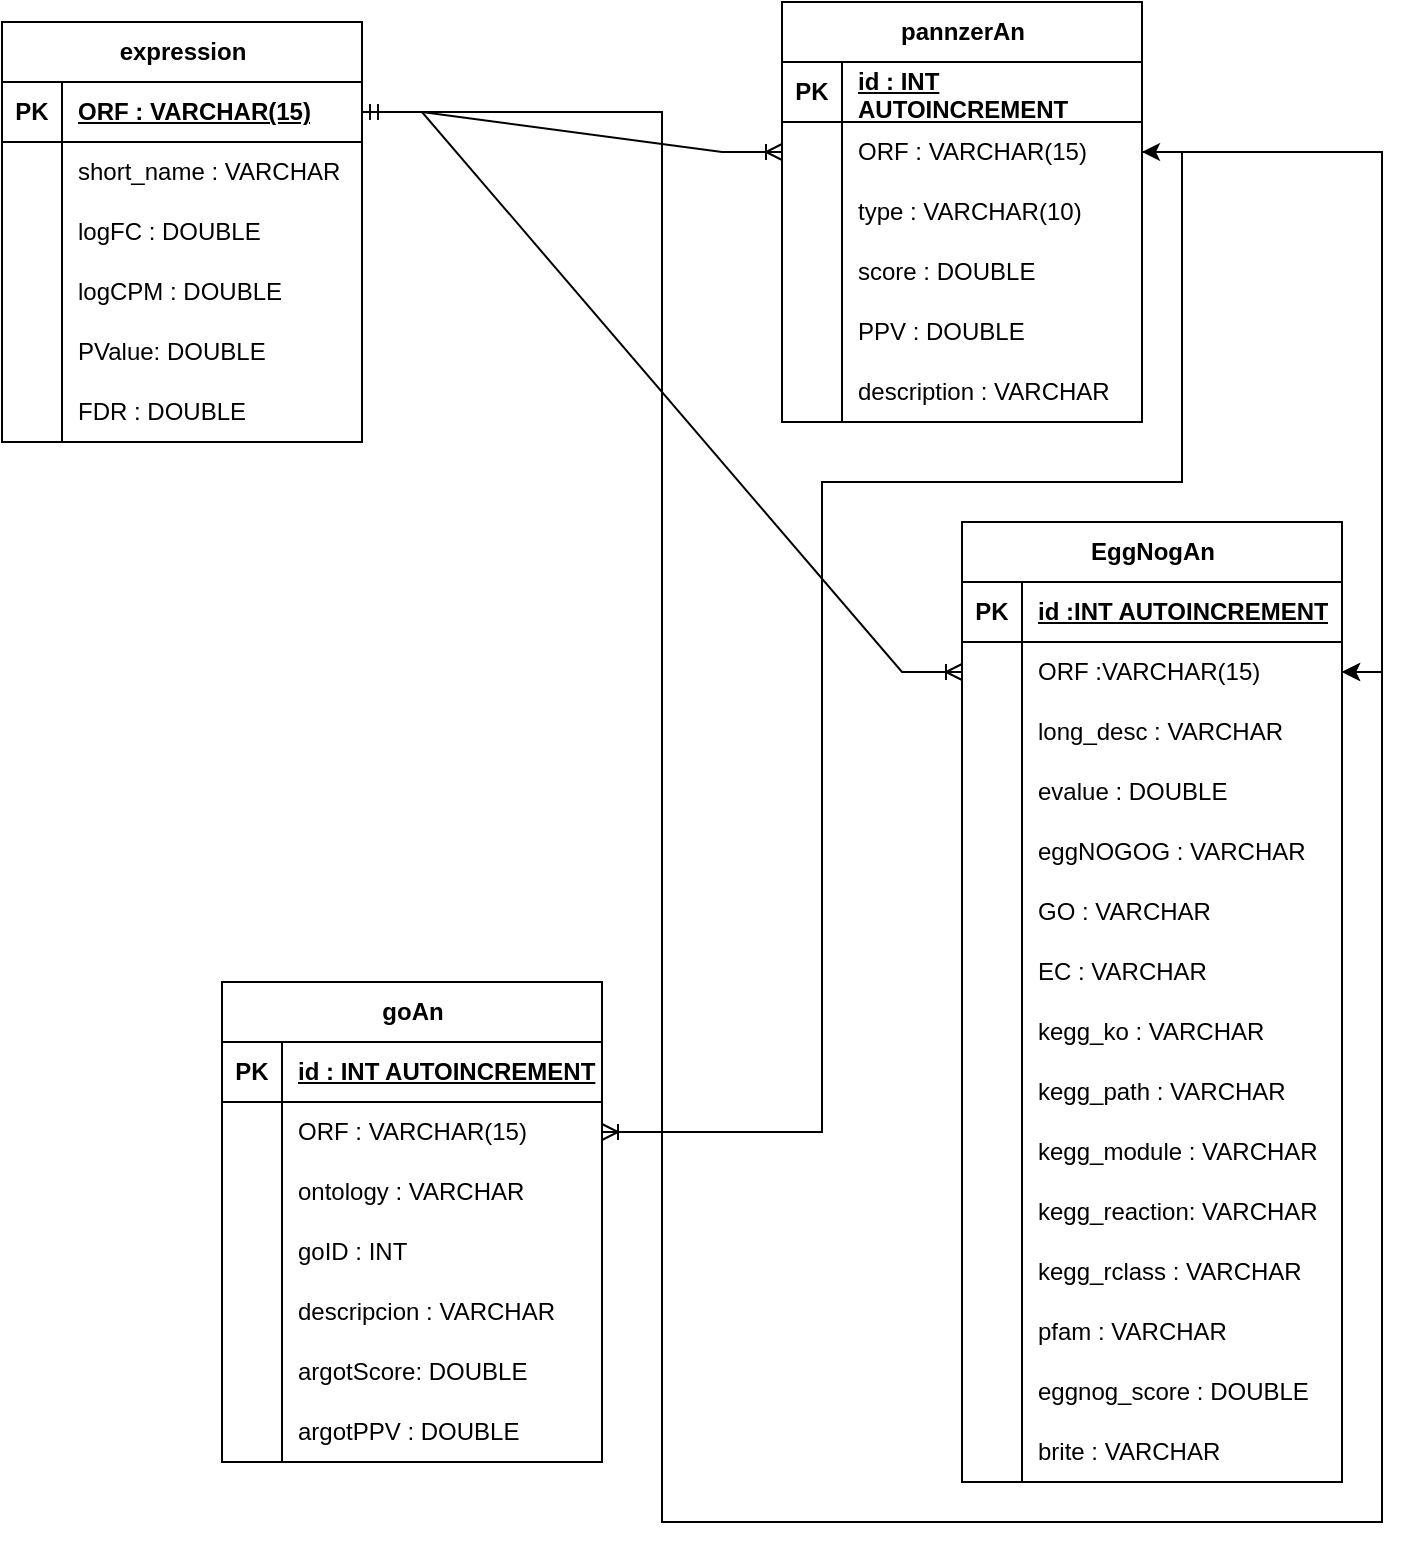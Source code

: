 <mxfile version="26.0.7">
  <diagram name="Page-1" id="a7904f86-f2b4-8e86-fa97-74104820619b">
    <mxGraphModel dx="714" dy="487" grid="1" gridSize="10" guides="1" tooltips="1" connect="1" arrows="1" fold="1" page="1" pageScale="1" pageWidth="1100" pageHeight="850" background="none" math="0" shadow="0">
      <root>
        <mxCell id="0" />
        <mxCell id="1" parent="0" />
        <mxCell id="qiMw4ELVFCBerUR_13kj-2" value="" style="edgeStyle=entityRelationEdgeStyle;fontSize=12;html=1;endArrow=ERoneToMany;startArrow=ERmandOne;rounded=0;exitX=1;exitY=0.5;exitDx=0;exitDy=0;" parent="1" source="WWZLM3j4kmJBD7j9-mv8-15" target="WWZLM3j4kmJBD7j9-mv8-109" edge="1">
          <mxGeometry width="100" height="100" relative="1" as="geometry">
            <mxPoint x="80" y="400" as="sourcePoint" />
            <mxPoint x="370" y="640" as="targetPoint" />
          </mxGeometry>
        </mxCell>
        <mxCell id="qiMw4ELVFCBerUR_13kj-40" value="EggNogAn" style="shape=table;startSize=30;container=1;collapsible=1;childLayout=tableLayout;fixedRows=1;rowLines=0;fontStyle=1;align=center;resizeLast=1;html=1;" parent="1" vertex="1">
          <mxGeometry x="530" y="340" width="190" height="480" as="geometry">
            <mxRectangle x="150" y="290" width="100" height="30" as="alternateBounds" />
          </mxGeometry>
        </mxCell>
        <mxCell id="qiMw4ELVFCBerUR_13kj-41" value="" style="shape=tableRow;horizontal=0;startSize=0;swimlaneHead=0;swimlaneBody=0;fillColor=none;collapsible=0;dropTarget=0;points=[[0,0.5],[1,0.5]];portConstraint=eastwest;top=0;left=0;right=0;bottom=1;" parent="qiMw4ELVFCBerUR_13kj-40" vertex="1">
          <mxGeometry y="30" width="190" height="30" as="geometry" />
        </mxCell>
        <mxCell id="qiMw4ELVFCBerUR_13kj-42" value="PK" style="shape=partialRectangle;connectable=0;fillColor=none;top=0;left=0;bottom=0;right=0;fontStyle=1;overflow=hidden;whiteSpace=wrap;html=1;" parent="qiMw4ELVFCBerUR_13kj-41" vertex="1">
          <mxGeometry width="30" height="30" as="geometry">
            <mxRectangle width="30" height="30" as="alternateBounds" />
          </mxGeometry>
        </mxCell>
        <mxCell id="qiMw4ELVFCBerUR_13kj-43" value="id :INT AUTOINCREMENT" style="shape=partialRectangle;connectable=0;fillColor=none;top=0;left=0;bottom=0;right=0;align=left;spacingLeft=6;fontStyle=5;overflow=hidden;whiteSpace=wrap;html=1;" parent="qiMw4ELVFCBerUR_13kj-41" vertex="1">
          <mxGeometry x="30" width="160" height="30" as="geometry">
            <mxRectangle width="160" height="30" as="alternateBounds" />
          </mxGeometry>
        </mxCell>
        <mxCell id="WWZLM3j4kmJBD7j9-mv8-112" value="" style="shape=tableRow;horizontal=0;startSize=0;swimlaneHead=0;swimlaneBody=0;fillColor=none;collapsible=0;dropTarget=0;points=[[0,0.5],[1,0.5]];portConstraint=eastwest;top=0;left=0;right=0;bottom=0;" vertex="1" parent="qiMw4ELVFCBerUR_13kj-40">
          <mxGeometry y="60" width="190" height="30" as="geometry" />
        </mxCell>
        <mxCell id="WWZLM3j4kmJBD7j9-mv8-113" value="" style="shape=partialRectangle;connectable=0;fillColor=none;top=0;left=0;bottom=0;right=0;editable=1;overflow=hidden;whiteSpace=wrap;html=1;" vertex="1" parent="WWZLM3j4kmJBD7j9-mv8-112">
          <mxGeometry width="30" height="30" as="geometry">
            <mxRectangle width="30" height="30" as="alternateBounds" />
          </mxGeometry>
        </mxCell>
        <mxCell id="WWZLM3j4kmJBD7j9-mv8-114" value="ORF :VARCHAR(15)" style="shape=partialRectangle;connectable=0;fillColor=none;top=0;left=0;bottom=0;right=0;align=left;spacingLeft=6;overflow=hidden;whiteSpace=wrap;html=1;" vertex="1" parent="WWZLM3j4kmJBD7j9-mv8-112">
          <mxGeometry x="30" width="160" height="30" as="geometry">
            <mxRectangle width="160" height="30" as="alternateBounds" />
          </mxGeometry>
        </mxCell>
        <mxCell id="qiMw4ELVFCBerUR_13kj-47" value="" style="shape=tableRow;horizontal=0;startSize=0;swimlaneHead=0;swimlaneBody=0;fillColor=none;collapsible=0;dropTarget=0;points=[[0,0.5],[1,0.5]];portConstraint=eastwest;top=0;left=0;right=0;bottom=0;" parent="qiMw4ELVFCBerUR_13kj-40" vertex="1">
          <mxGeometry y="90" width="190" height="30" as="geometry" />
        </mxCell>
        <mxCell id="qiMw4ELVFCBerUR_13kj-48" value="" style="shape=partialRectangle;connectable=0;fillColor=none;top=0;left=0;bottom=0;right=0;editable=1;overflow=hidden;whiteSpace=wrap;html=1;" parent="qiMw4ELVFCBerUR_13kj-47" vertex="1">
          <mxGeometry width="30" height="30" as="geometry">
            <mxRectangle width="30" height="30" as="alternateBounds" />
          </mxGeometry>
        </mxCell>
        <mxCell id="qiMw4ELVFCBerUR_13kj-49" value="long_desc : VARCHAR" style="shape=partialRectangle;connectable=0;fillColor=none;top=0;left=0;bottom=0;right=0;align=left;spacingLeft=6;overflow=hidden;whiteSpace=wrap;html=1;" parent="qiMw4ELVFCBerUR_13kj-47" vertex="1">
          <mxGeometry x="30" width="160" height="30" as="geometry">
            <mxRectangle width="160" height="30" as="alternateBounds" />
          </mxGeometry>
        </mxCell>
        <mxCell id="qiMw4ELVFCBerUR_13kj-50" value="" style="shape=tableRow;horizontal=0;startSize=0;swimlaneHead=0;swimlaneBody=0;fillColor=none;collapsible=0;dropTarget=0;points=[[0,0.5],[1,0.5]];portConstraint=eastwest;top=0;left=0;right=0;bottom=0;" parent="qiMw4ELVFCBerUR_13kj-40" vertex="1">
          <mxGeometry y="120" width="190" height="30" as="geometry" />
        </mxCell>
        <mxCell id="qiMw4ELVFCBerUR_13kj-51" value="" style="shape=partialRectangle;connectable=0;fillColor=none;top=0;left=0;bottom=0;right=0;editable=1;overflow=hidden;whiteSpace=wrap;html=1;" parent="qiMw4ELVFCBerUR_13kj-50" vertex="1">
          <mxGeometry width="30" height="30" as="geometry">
            <mxRectangle width="30" height="30" as="alternateBounds" />
          </mxGeometry>
        </mxCell>
        <mxCell id="qiMw4ELVFCBerUR_13kj-52" value="evalue : DOUBLE" style="shape=partialRectangle;connectable=0;fillColor=none;top=0;left=0;bottom=0;right=0;align=left;spacingLeft=6;overflow=hidden;whiteSpace=wrap;html=1;" parent="qiMw4ELVFCBerUR_13kj-50" vertex="1">
          <mxGeometry x="30" width="160" height="30" as="geometry">
            <mxRectangle width="160" height="30" as="alternateBounds" />
          </mxGeometry>
        </mxCell>
        <mxCell id="WWZLM3j4kmJBD7j9-mv8-53" value="" style="shape=tableRow;horizontal=0;startSize=0;swimlaneHead=0;swimlaneBody=0;fillColor=none;collapsible=0;dropTarget=0;points=[[0,0.5],[1,0.5]];portConstraint=eastwest;top=0;left=0;right=0;bottom=0;" vertex="1" parent="qiMw4ELVFCBerUR_13kj-40">
          <mxGeometry y="150" width="190" height="30" as="geometry" />
        </mxCell>
        <mxCell id="WWZLM3j4kmJBD7j9-mv8-54" value="" style="shape=partialRectangle;connectable=0;fillColor=none;top=0;left=0;bottom=0;right=0;editable=1;overflow=hidden;whiteSpace=wrap;html=1;" vertex="1" parent="WWZLM3j4kmJBD7j9-mv8-53">
          <mxGeometry width="30" height="30" as="geometry">
            <mxRectangle width="30" height="30" as="alternateBounds" />
          </mxGeometry>
        </mxCell>
        <mxCell id="WWZLM3j4kmJBD7j9-mv8-55" value="eggNOGOG : VARCHAR" style="shape=partialRectangle;connectable=0;fillColor=none;top=0;left=0;bottom=0;right=0;align=left;spacingLeft=6;overflow=hidden;whiteSpace=wrap;html=1;" vertex="1" parent="WWZLM3j4kmJBD7j9-mv8-53">
          <mxGeometry x="30" width="160" height="30" as="geometry">
            <mxRectangle width="160" height="30" as="alternateBounds" />
          </mxGeometry>
        </mxCell>
        <mxCell id="WWZLM3j4kmJBD7j9-mv8-56" value="" style="shape=tableRow;horizontal=0;startSize=0;swimlaneHead=0;swimlaneBody=0;fillColor=none;collapsible=0;dropTarget=0;points=[[0,0.5],[1,0.5]];portConstraint=eastwest;top=0;left=0;right=0;bottom=0;" vertex="1" parent="qiMw4ELVFCBerUR_13kj-40">
          <mxGeometry y="180" width="190" height="30" as="geometry" />
        </mxCell>
        <mxCell id="WWZLM3j4kmJBD7j9-mv8-57" value="" style="shape=partialRectangle;connectable=0;fillColor=none;top=0;left=0;bottom=0;right=0;editable=1;overflow=hidden;whiteSpace=wrap;html=1;" vertex="1" parent="WWZLM3j4kmJBD7j9-mv8-56">
          <mxGeometry width="30" height="30" as="geometry">
            <mxRectangle width="30" height="30" as="alternateBounds" />
          </mxGeometry>
        </mxCell>
        <mxCell id="WWZLM3j4kmJBD7j9-mv8-58" value="GO : VARCHAR" style="shape=partialRectangle;connectable=0;fillColor=none;top=0;left=0;bottom=0;right=0;align=left;spacingLeft=6;overflow=hidden;whiteSpace=wrap;html=1;" vertex="1" parent="WWZLM3j4kmJBD7j9-mv8-56">
          <mxGeometry x="30" width="160" height="30" as="geometry">
            <mxRectangle width="160" height="30" as="alternateBounds" />
          </mxGeometry>
        </mxCell>
        <mxCell id="WWZLM3j4kmJBD7j9-mv8-59" value="" style="shape=tableRow;horizontal=0;startSize=0;swimlaneHead=0;swimlaneBody=0;fillColor=none;collapsible=0;dropTarget=0;points=[[0,0.5],[1,0.5]];portConstraint=eastwest;top=0;left=0;right=0;bottom=0;" vertex="1" parent="qiMw4ELVFCBerUR_13kj-40">
          <mxGeometry y="210" width="190" height="30" as="geometry" />
        </mxCell>
        <mxCell id="WWZLM3j4kmJBD7j9-mv8-60" value="" style="shape=partialRectangle;connectable=0;fillColor=none;top=0;left=0;bottom=0;right=0;editable=1;overflow=hidden;whiteSpace=wrap;html=1;" vertex="1" parent="WWZLM3j4kmJBD7j9-mv8-59">
          <mxGeometry width="30" height="30" as="geometry">
            <mxRectangle width="30" height="30" as="alternateBounds" />
          </mxGeometry>
        </mxCell>
        <mxCell id="WWZLM3j4kmJBD7j9-mv8-61" value="EC : VARCHAR" style="shape=partialRectangle;connectable=0;fillColor=none;top=0;left=0;bottom=0;right=0;align=left;spacingLeft=6;overflow=hidden;whiteSpace=wrap;html=1;" vertex="1" parent="WWZLM3j4kmJBD7j9-mv8-59">
          <mxGeometry x="30" width="160" height="30" as="geometry">
            <mxRectangle width="160" height="30" as="alternateBounds" />
          </mxGeometry>
        </mxCell>
        <mxCell id="WWZLM3j4kmJBD7j9-mv8-62" value="" style="shape=tableRow;horizontal=0;startSize=0;swimlaneHead=0;swimlaneBody=0;fillColor=none;collapsible=0;dropTarget=0;points=[[0,0.5],[1,0.5]];portConstraint=eastwest;top=0;left=0;right=0;bottom=0;" vertex="1" parent="qiMw4ELVFCBerUR_13kj-40">
          <mxGeometry y="240" width="190" height="30" as="geometry" />
        </mxCell>
        <mxCell id="WWZLM3j4kmJBD7j9-mv8-63" value="" style="shape=partialRectangle;connectable=0;fillColor=none;top=0;left=0;bottom=0;right=0;editable=1;overflow=hidden;whiteSpace=wrap;html=1;" vertex="1" parent="WWZLM3j4kmJBD7j9-mv8-62">
          <mxGeometry width="30" height="30" as="geometry">
            <mxRectangle width="30" height="30" as="alternateBounds" />
          </mxGeometry>
        </mxCell>
        <mxCell id="WWZLM3j4kmJBD7j9-mv8-64" value="kegg_ko : VARCHAR" style="shape=partialRectangle;connectable=0;fillColor=none;top=0;left=0;bottom=0;right=0;align=left;spacingLeft=6;overflow=hidden;whiteSpace=wrap;html=1;" vertex="1" parent="WWZLM3j4kmJBD7j9-mv8-62">
          <mxGeometry x="30" width="160" height="30" as="geometry">
            <mxRectangle width="160" height="30" as="alternateBounds" />
          </mxGeometry>
        </mxCell>
        <mxCell id="WWZLM3j4kmJBD7j9-mv8-65" value="" style="shape=tableRow;horizontal=0;startSize=0;swimlaneHead=0;swimlaneBody=0;fillColor=none;collapsible=0;dropTarget=0;points=[[0,0.5],[1,0.5]];portConstraint=eastwest;top=0;left=0;right=0;bottom=0;" vertex="1" parent="qiMw4ELVFCBerUR_13kj-40">
          <mxGeometry y="270" width="190" height="30" as="geometry" />
        </mxCell>
        <mxCell id="WWZLM3j4kmJBD7j9-mv8-66" value="" style="shape=partialRectangle;connectable=0;fillColor=none;top=0;left=0;bottom=0;right=0;editable=1;overflow=hidden;whiteSpace=wrap;html=1;" vertex="1" parent="WWZLM3j4kmJBD7j9-mv8-65">
          <mxGeometry width="30" height="30" as="geometry">
            <mxRectangle width="30" height="30" as="alternateBounds" />
          </mxGeometry>
        </mxCell>
        <mxCell id="WWZLM3j4kmJBD7j9-mv8-67" value="kegg_path : VARCHAR" style="shape=partialRectangle;connectable=0;fillColor=none;top=0;left=0;bottom=0;right=0;align=left;spacingLeft=6;overflow=hidden;whiteSpace=wrap;html=1;" vertex="1" parent="WWZLM3j4kmJBD7j9-mv8-65">
          <mxGeometry x="30" width="160" height="30" as="geometry">
            <mxRectangle width="160" height="30" as="alternateBounds" />
          </mxGeometry>
        </mxCell>
        <mxCell id="WWZLM3j4kmJBD7j9-mv8-68" value="" style="shape=tableRow;horizontal=0;startSize=0;swimlaneHead=0;swimlaneBody=0;fillColor=none;collapsible=0;dropTarget=0;points=[[0,0.5],[1,0.5]];portConstraint=eastwest;top=0;left=0;right=0;bottom=0;" vertex="1" parent="qiMw4ELVFCBerUR_13kj-40">
          <mxGeometry y="300" width="190" height="30" as="geometry" />
        </mxCell>
        <mxCell id="WWZLM3j4kmJBD7j9-mv8-69" value="" style="shape=partialRectangle;connectable=0;fillColor=none;top=0;left=0;bottom=0;right=0;editable=1;overflow=hidden;whiteSpace=wrap;html=1;" vertex="1" parent="WWZLM3j4kmJBD7j9-mv8-68">
          <mxGeometry width="30" height="30" as="geometry">
            <mxRectangle width="30" height="30" as="alternateBounds" />
          </mxGeometry>
        </mxCell>
        <mxCell id="WWZLM3j4kmJBD7j9-mv8-70" value="kegg_module : VARCHAR" style="shape=partialRectangle;connectable=0;fillColor=none;top=0;left=0;bottom=0;right=0;align=left;spacingLeft=6;overflow=hidden;whiteSpace=wrap;html=1;" vertex="1" parent="WWZLM3j4kmJBD7j9-mv8-68">
          <mxGeometry x="30" width="160" height="30" as="geometry">
            <mxRectangle width="160" height="30" as="alternateBounds" />
          </mxGeometry>
        </mxCell>
        <mxCell id="WWZLM3j4kmJBD7j9-mv8-71" value="" style="shape=tableRow;horizontal=0;startSize=0;swimlaneHead=0;swimlaneBody=0;fillColor=none;collapsible=0;dropTarget=0;points=[[0,0.5],[1,0.5]];portConstraint=eastwest;top=0;left=0;right=0;bottom=0;" vertex="1" parent="qiMw4ELVFCBerUR_13kj-40">
          <mxGeometry y="330" width="190" height="30" as="geometry" />
        </mxCell>
        <mxCell id="WWZLM3j4kmJBD7j9-mv8-72" value="" style="shape=partialRectangle;connectable=0;fillColor=none;top=0;left=0;bottom=0;right=0;editable=1;overflow=hidden;whiteSpace=wrap;html=1;" vertex="1" parent="WWZLM3j4kmJBD7j9-mv8-71">
          <mxGeometry width="30" height="30" as="geometry">
            <mxRectangle width="30" height="30" as="alternateBounds" />
          </mxGeometry>
        </mxCell>
        <mxCell id="WWZLM3j4kmJBD7j9-mv8-73" value="kegg_reaction: VARCHAR" style="shape=partialRectangle;connectable=0;fillColor=none;top=0;left=0;bottom=0;right=0;align=left;spacingLeft=6;overflow=hidden;whiteSpace=wrap;html=1;" vertex="1" parent="WWZLM3j4kmJBD7j9-mv8-71">
          <mxGeometry x="30" width="160" height="30" as="geometry">
            <mxRectangle width="160" height="30" as="alternateBounds" />
          </mxGeometry>
        </mxCell>
        <mxCell id="WWZLM3j4kmJBD7j9-mv8-74" value="" style="shape=tableRow;horizontal=0;startSize=0;swimlaneHead=0;swimlaneBody=0;fillColor=none;collapsible=0;dropTarget=0;points=[[0,0.5],[1,0.5]];portConstraint=eastwest;top=0;left=0;right=0;bottom=0;" vertex="1" parent="qiMw4ELVFCBerUR_13kj-40">
          <mxGeometry y="360" width="190" height="30" as="geometry" />
        </mxCell>
        <mxCell id="WWZLM3j4kmJBD7j9-mv8-75" value="" style="shape=partialRectangle;connectable=0;fillColor=none;top=0;left=0;bottom=0;right=0;editable=1;overflow=hidden;whiteSpace=wrap;html=1;" vertex="1" parent="WWZLM3j4kmJBD7j9-mv8-74">
          <mxGeometry width="30" height="30" as="geometry">
            <mxRectangle width="30" height="30" as="alternateBounds" />
          </mxGeometry>
        </mxCell>
        <mxCell id="WWZLM3j4kmJBD7j9-mv8-76" value="kegg_rclass : VARCHAR" style="shape=partialRectangle;connectable=0;fillColor=none;top=0;left=0;bottom=0;right=0;align=left;spacingLeft=6;overflow=hidden;whiteSpace=wrap;html=1;" vertex="1" parent="WWZLM3j4kmJBD7j9-mv8-74">
          <mxGeometry x="30" width="160" height="30" as="geometry">
            <mxRectangle width="160" height="30" as="alternateBounds" />
          </mxGeometry>
        </mxCell>
        <mxCell id="WWZLM3j4kmJBD7j9-mv8-77" value="" style="shape=tableRow;horizontal=0;startSize=0;swimlaneHead=0;swimlaneBody=0;fillColor=none;collapsible=0;dropTarget=0;points=[[0,0.5],[1,0.5]];portConstraint=eastwest;top=0;left=0;right=0;bottom=0;" vertex="1" parent="qiMw4ELVFCBerUR_13kj-40">
          <mxGeometry y="390" width="190" height="30" as="geometry" />
        </mxCell>
        <mxCell id="WWZLM3j4kmJBD7j9-mv8-78" value="" style="shape=partialRectangle;connectable=0;fillColor=none;top=0;left=0;bottom=0;right=0;editable=1;overflow=hidden;whiteSpace=wrap;html=1;" vertex="1" parent="WWZLM3j4kmJBD7j9-mv8-77">
          <mxGeometry width="30" height="30" as="geometry">
            <mxRectangle width="30" height="30" as="alternateBounds" />
          </mxGeometry>
        </mxCell>
        <mxCell id="WWZLM3j4kmJBD7j9-mv8-79" value="pfam : VARCHAR" style="shape=partialRectangle;connectable=0;fillColor=none;top=0;left=0;bottom=0;right=0;align=left;spacingLeft=6;overflow=hidden;whiteSpace=wrap;html=1;" vertex="1" parent="WWZLM3j4kmJBD7j9-mv8-77">
          <mxGeometry x="30" width="160" height="30" as="geometry">
            <mxRectangle width="160" height="30" as="alternateBounds" />
          </mxGeometry>
        </mxCell>
        <mxCell id="WWZLM3j4kmJBD7j9-mv8-80" value="" style="shape=tableRow;horizontal=0;startSize=0;swimlaneHead=0;swimlaneBody=0;fillColor=none;collapsible=0;dropTarget=0;points=[[0,0.5],[1,0.5]];portConstraint=eastwest;top=0;left=0;right=0;bottom=0;" vertex="1" parent="qiMw4ELVFCBerUR_13kj-40">
          <mxGeometry y="420" width="190" height="30" as="geometry" />
        </mxCell>
        <mxCell id="WWZLM3j4kmJBD7j9-mv8-81" value="" style="shape=partialRectangle;connectable=0;fillColor=none;top=0;left=0;bottom=0;right=0;editable=1;overflow=hidden;whiteSpace=wrap;html=1;" vertex="1" parent="WWZLM3j4kmJBD7j9-mv8-80">
          <mxGeometry width="30" height="30" as="geometry">
            <mxRectangle width="30" height="30" as="alternateBounds" />
          </mxGeometry>
        </mxCell>
        <mxCell id="WWZLM3j4kmJBD7j9-mv8-82" value="eggnog_score : DOUBLE" style="shape=partialRectangle;connectable=0;fillColor=none;top=0;left=0;bottom=0;right=0;align=left;spacingLeft=6;overflow=hidden;whiteSpace=wrap;html=1;" vertex="1" parent="WWZLM3j4kmJBD7j9-mv8-80">
          <mxGeometry x="30" width="160" height="30" as="geometry">
            <mxRectangle width="160" height="30" as="alternateBounds" />
          </mxGeometry>
        </mxCell>
        <mxCell id="WWZLM3j4kmJBD7j9-mv8-83" value="" style="shape=tableRow;horizontal=0;startSize=0;swimlaneHead=0;swimlaneBody=0;fillColor=none;collapsible=0;dropTarget=0;points=[[0,0.5],[1,0.5]];portConstraint=eastwest;top=0;left=0;right=0;bottom=0;" vertex="1" parent="qiMw4ELVFCBerUR_13kj-40">
          <mxGeometry y="450" width="190" height="30" as="geometry" />
        </mxCell>
        <mxCell id="WWZLM3j4kmJBD7j9-mv8-84" value="" style="shape=partialRectangle;connectable=0;fillColor=none;top=0;left=0;bottom=0;right=0;editable=1;overflow=hidden;whiteSpace=wrap;html=1;" vertex="1" parent="WWZLM3j4kmJBD7j9-mv8-83">
          <mxGeometry width="30" height="30" as="geometry">
            <mxRectangle width="30" height="30" as="alternateBounds" />
          </mxGeometry>
        </mxCell>
        <mxCell id="WWZLM3j4kmJBD7j9-mv8-85" value="brite : VARCHAR" style="shape=partialRectangle;connectable=0;fillColor=none;top=0;left=0;bottom=0;right=0;align=left;spacingLeft=6;overflow=hidden;whiteSpace=wrap;html=1;" vertex="1" parent="WWZLM3j4kmJBD7j9-mv8-83">
          <mxGeometry x="30" width="160" height="30" as="geometry">
            <mxRectangle width="160" height="30" as="alternateBounds" />
          </mxGeometry>
        </mxCell>
        <mxCell id="WWZLM3j4kmJBD7j9-mv8-14" value="expression" style="shape=table;startSize=30;container=1;collapsible=1;childLayout=tableLayout;fixedRows=1;rowLines=0;fontStyle=1;align=center;resizeLast=1;html=1;" vertex="1" parent="1">
          <mxGeometry x="50" y="90" width="180" height="210" as="geometry">
            <mxRectangle x="150" y="290" width="100" height="30" as="alternateBounds" />
          </mxGeometry>
        </mxCell>
        <mxCell id="WWZLM3j4kmJBD7j9-mv8-15" value="" style="shape=tableRow;horizontal=0;startSize=0;swimlaneHead=0;swimlaneBody=0;fillColor=none;collapsible=0;dropTarget=0;points=[[0,0.5],[1,0.5]];portConstraint=eastwest;top=0;left=0;right=0;bottom=1;" vertex="1" parent="WWZLM3j4kmJBD7j9-mv8-14">
          <mxGeometry y="30" width="180" height="30" as="geometry" />
        </mxCell>
        <mxCell id="WWZLM3j4kmJBD7j9-mv8-16" value="PK" style="shape=partialRectangle;connectable=0;fillColor=none;top=0;left=0;bottom=0;right=0;fontStyle=1;overflow=hidden;whiteSpace=wrap;html=1;" vertex="1" parent="WWZLM3j4kmJBD7j9-mv8-15">
          <mxGeometry width="30" height="30" as="geometry">
            <mxRectangle width="30" height="30" as="alternateBounds" />
          </mxGeometry>
        </mxCell>
        <mxCell id="WWZLM3j4kmJBD7j9-mv8-17" value="ORF : VARCHAR(15)" style="shape=partialRectangle;connectable=0;fillColor=none;top=0;left=0;bottom=0;right=0;align=left;spacingLeft=6;fontStyle=5;overflow=hidden;whiteSpace=wrap;html=1;" vertex="1" parent="WWZLM3j4kmJBD7j9-mv8-15">
          <mxGeometry x="30" width="150" height="30" as="geometry">
            <mxRectangle width="150" height="30" as="alternateBounds" />
          </mxGeometry>
        </mxCell>
        <mxCell id="WWZLM3j4kmJBD7j9-mv8-18" value="" style="shape=tableRow;horizontal=0;startSize=0;swimlaneHead=0;swimlaneBody=0;fillColor=none;collapsible=0;dropTarget=0;points=[[0,0.5],[1,0.5]];portConstraint=eastwest;top=0;left=0;right=0;bottom=0;" vertex="1" parent="WWZLM3j4kmJBD7j9-mv8-14">
          <mxGeometry y="60" width="180" height="30" as="geometry" />
        </mxCell>
        <mxCell id="WWZLM3j4kmJBD7j9-mv8-19" value="" style="shape=partialRectangle;connectable=0;fillColor=none;top=0;left=0;bottom=0;right=0;editable=1;overflow=hidden;whiteSpace=wrap;html=1;" vertex="1" parent="WWZLM3j4kmJBD7j9-mv8-18">
          <mxGeometry width="30" height="30" as="geometry">
            <mxRectangle width="30" height="30" as="alternateBounds" />
          </mxGeometry>
        </mxCell>
        <mxCell id="WWZLM3j4kmJBD7j9-mv8-20" value="short_name :&amp;nbsp;VARCHAR" style="shape=partialRectangle;connectable=0;fillColor=none;top=0;left=0;bottom=0;right=0;align=left;spacingLeft=6;overflow=hidden;whiteSpace=wrap;html=1;" vertex="1" parent="WWZLM3j4kmJBD7j9-mv8-18">
          <mxGeometry x="30" width="150" height="30" as="geometry">
            <mxRectangle width="150" height="30" as="alternateBounds" />
          </mxGeometry>
        </mxCell>
        <mxCell id="WWZLM3j4kmJBD7j9-mv8-21" value="" style="shape=tableRow;horizontal=0;startSize=0;swimlaneHead=0;swimlaneBody=0;fillColor=none;collapsible=0;dropTarget=0;points=[[0,0.5],[1,0.5]];portConstraint=eastwest;top=0;left=0;right=0;bottom=0;" vertex="1" parent="WWZLM3j4kmJBD7j9-mv8-14">
          <mxGeometry y="90" width="180" height="30" as="geometry" />
        </mxCell>
        <mxCell id="WWZLM3j4kmJBD7j9-mv8-22" value="" style="shape=partialRectangle;connectable=0;fillColor=none;top=0;left=0;bottom=0;right=0;editable=1;overflow=hidden;whiteSpace=wrap;html=1;" vertex="1" parent="WWZLM3j4kmJBD7j9-mv8-21">
          <mxGeometry width="30" height="30" as="geometry">
            <mxRectangle width="30" height="30" as="alternateBounds" />
          </mxGeometry>
        </mxCell>
        <mxCell id="WWZLM3j4kmJBD7j9-mv8-23" value="logFC : DOUBLE" style="shape=partialRectangle;connectable=0;fillColor=none;top=0;left=0;bottom=0;right=0;align=left;spacingLeft=6;overflow=hidden;whiteSpace=wrap;html=1;" vertex="1" parent="WWZLM3j4kmJBD7j9-mv8-21">
          <mxGeometry x="30" width="150" height="30" as="geometry">
            <mxRectangle width="150" height="30" as="alternateBounds" />
          </mxGeometry>
        </mxCell>
        <mxCell id="WWZLM3j4kmJBD7j9-mv8-24" value="" style="shape=tableRow;horizontal=0;startSize=0;swimlaneHead=0;swimlaneBody=0;fillColor=none;collapsible=0;dropTarget=0;points=[[0,0.5],[1,0.5]];portConstraint=eastwest;top=0;left=0;right=0;bottom=0;" vertex="1" parent="WWZLM3j4kmJBD7j9-mv8-14">
          <mxGeometry y="120" width="180" height="30" as="geometry" />
        </mxCell>
        <mxCell id="WWZLM3j4kmJBD7j9-mv8-25" value="" style="shape=partialRectangle;connectable=0;fillColor=none;top=0;left=0;bottom=0;right=0;editable=1;overflow=hidden;whiteSpace=wrap;html=1;" vertex="1" parent="WWZLM3j4kmJBD7j9-mv8-24">
          <mxGeometry width="30" height="30" as="geometry">
            <mxRectangle width="30" height="30" as="alternateBounds" />
          </mxGeometry>
        </mxCell>
        <mxCell id="WWZLM3j4kmJBD7j9-mv8-26" value="logCPM : DOUBLE" style="shape=partialRectangle;connectable=0;fillColor=none;top=0;left=0;bottom=0;right=0;align=left;spacingLeft=6;overflow=hidden;whiteSpace=wrap;html=1;" vertex="1" parent="WWZLM3j4kmJBD7j9-mv8-24">
          <mxGeometry x="30" width="150" height="30" as="geometry">
            <mxRectangle width="150" height="30" as="alternateBounds" />
          </mxGeometry>
        </mxCell>
        <mxCell id="WWZLM3j4kmJBD7j9-mv8-93" value="" style="shape=tableRow;horizontal=0;startSize=0;swimlaneHead=0;swimlaneBody=0;fillColor=none;collapsible=0;dropTarget=0;points=[[0,0.5],[1,0.5]];portConstraint=eastwest;top=0;left=0;right=0;bottom=0;" vertex="1" parent="WWZLM3j4kmJBD7j9-mv8-14">
          <mxGeometry y="150" width="180" height="30" as="geometry" />
        </mxCell>
        <mxCell id="WWZLM3j4kmJBD7j9-mv8-94" value="" style="shape=partialRectangle;connectable=0;fillColor=none;top=0;left=0;bottom=0;right=0;editable=1;overflow=hidden;whiteSpace=wrap;html=1;" vertex="1" parent="WWZLM3j4kmJBD7j9-mv8-93">
          <mxGeometry width="30" height="30" as="geometry">
            <mxRectangle width="30" height="30" as="alternateBounds" />
          </mxGeometry>
        </mxCell>
        <mxCell id="WWZLM3j4kmJBD7j9-mv8-95" value="PValue: DOUBLE" style="shape=partialRectangle;connectable=0;fillColor=none;top=0;left=0;bottom=0;right=0;align=left;spacingLeft=6;overflow=hidden;whiteSpace=wrap;html=1;" vertex="1" parent="WWZLM3j4kmJBD7j9-mv8-93">
          <mxGeometry x="30" width="150" height="30" as="geometry">
            <mxRectangle width="150" height="30" as="alternateBounds" />
          </mxGeometry>
        </mxCell>
        <mxCell id="WWZLM3j4kmJBD7j9-mv8-96" value="" style="shape=tableRow;horizontal=0;startSize=0;swimlaneHead=0;swimlaneBody=0;fillColor=none;collapsible=0;dropTarget=0;points=[[0,0.5],[1,0.5]];portConstraint=eastwest;top=0;left=0;right=0;bottom=0;" vertex="1" parent="WWZLM3j4kmJBD7j9-mv8-14">
          <mxGeometry y="180" width="180" height="30" as="geometry" />
        </mxCell>
        <mxCell id="WWZLM3j4kmJBD7j9-mv8-97" value="" style="shape=partialRectangle;connectable=0;fillColor=none;top=0;left=0;bottom=0;right=0;editable=1;overflow=hidden;whiteSpace=wrap;html=1;" vertex="1" parent="WWZLM3j4kmJBD7j9-mv8-96">
          <mxGeometry width="30" height="30" as="geometry">
            <mxRectangle width="30" height="30" as="alternateBounds" />
          </mxGeometry>
        </mxCell>
        <mxCell id="WWZLM3j4kmJBD7j9-mv8-98" value="FDR : DOUBLE" style="shape=partialRectangle;connectable=0;fillColor=none;top=0;left=0;bottom=0;right=0;align=left;spacingLeft=6;overflow=hidden;whiteSpace=wrap;html=1;" vertex="1" parent="WWZLM3j4kmJBD7j9-mv8-96">
          <mxGeometry x="30" width="150" height="30" as="geometry">
            <mxRectangle width="150" height="30" as="alternateBounds" />
          </mxGeometry>
        </mxCell>
        <mxCell id="WWZLM3j4kmJBD7j9-mv8-27" value="goAn" style="shape=table;startSize=30;container=1;collapsible=1;childLayout=tableLayout;fixedRows=1;rowLines=0;fontStyle=1;align=center;resizeLast=1;html=1;" vertex="1" parent="1">
          <mxGeometry x="160" y="570" width="190" height="240" as="geometry">
            <mxRectangle x="150" y="290" width="100" height="30" as="alternateBounds" />
          </mxGeometry>
        </mxCell>
        <mxCell id="WWZLM3j4kmJBD7j9-mv8-28" value="" style="shape=tableRow;horizontal=0;startSize=0;swimlaneHead=0;swimlaneBody=0;fillColor=none;collapsible=0;dropTarget=0;points=[[0,0.5],[1,0.5]];portConstraint=eastwest;top=0;left=0;right=0;bottom=1;" vertex="1" parent="WWZLM3j4kmJBD7j9-mv8-27">
          <mxGeometry y="30" width="190" height="30" as="geometry" />
        </mxCell>
        <mxCell id="WWZLM3j4kmJBD7j9-mv8-29" value="PK" style="shape=partialRectangle;connectable=0;fillColor=none;top=0;left=0;bottom=0;right=0;fontStyle=1;overflow=hidden;whiteSpace=wrap;html=1;" vertex="1" parent="WWZLM3j4kmJBD7j9-mv8-28">
          <mxGeometry width="30" height="30" as="geometry">
            <mxRectangle width="30" height="30" as="alternateBounds" />
          </mxGeometry>
        </mxCell>
        <mxCell id="WWZLM3j4kmJBD7j9-mv8-30" value="id : INT AUTOINCREMENT" style="shape=partialRectangle;connectable=0;fillColor=none;top=0;left=0;bottom=0;right=0;align=left;spacingLeft=6;fontStyle=5;overflow=hidden;whiteSpace=wrap;html=1;" vertex="1" parent="WWZLM3j4kmJBD7j9-mv8-28">
          <mxGeometry x="30" width="160" height="30" as="geometry">
            <mxRectangle width="160" height="30" as="alternateBounds" />
          </mxGeometry>
        </mxCell>
        <mxCell id="WWZLM3j4kmJBD7j9-mv8-109" value="" style="shape=tableRow;horizontal=0;startSize=0;swimlaneHead=0;swimlaneBody=0;fillColor=none;collapsible=0;dropTarget=0;points=[[0,0.5],[1,0.5]];portConstraint=eastwest;top=0;left=0;right=0;bottom=0;" vertex="1" parent="WWZLM3j4kmJBD7j9-mv8-27">
          <mxGeometry y="60" width="190" height="30" as="geometry" />
        </mxCell>
        <mxCell id="WWZLM3j4kmJBD7j9-mv8-110" value="" style="shape=partialRectangle;connectable=0;fillColor=none;top=0;left=0;bottom=0;right=0;editable=1;overflow=hidden;whiteSpace=wrap;html=1;" vertex="1" parent="WWZLM3j4kmJBD7j9-mv8-109">
          <mxGeometry width="30" height="30" as="geometry">
            <mxRectangle width="30" height="30" as="alternateBounds" />
          </mxGeometry>
        </mxCell>
        <mxCell id="WWZLM3j4kmJBD7j9-mv8-111" value="ORF : VARCHAR(15)" style="shape=partialRectangle;connectable=0;fillColor=none;top=0;left=0;bottom=0;right=0;align=left;spacingLeft=6;overflow=hidden;whiteSpace=wrap;html=1;" vertex="1" parent="WWZLM3j4kmJBD7j9-mv8-109">
          <mxGeometry x="30" width="160" height="30" as="geometry">
            <mxRectangle width="160" height="30" as="alternateBounds" />
          </mxGeometry>
        </mxCell>
        <mxCell id="WWZLM3j4kmJBD7j9-mv8-34" value="" style="shape=tableRow;horizontal=0;startSize=0;swimlaneHead=0;swimlaneBody=0;fillColor=none;collapsible=0;dropTarget=0;points=[[0,0.5],[1,0.5]];portConstraint=eastwest;top=0;left=0;right=0;bottom=0;" vertex="1" parent="WWZLM3j4kmJBD7j9-mv8-27">
          <mxGeometry y="90" width="190" height="30" as="geometry" />
        </mxCell>
        <mxCell id="WWZLM3j4kmJBD7j9-mv8-35" value="" style="shape=partialRectangle;connectable=0;fillColor=none;top=0;left=0;bottom=0;right=0;editable=1;overflow=hidden;whiteSpace=wrap;html=1;" vertex="1" parent="WWZLM3j4kmJBD7j9-mv8-34">
          <mxGeometry width="30" height="30" as="geometry">
            <mxRectangle width="30" height="30" as="alternateBounds" />
          </mxGeometry>
        </mxCell>
        <mxCell id="WWZLM3j4kmJBD7j9-mv8-36" value="ontology : VARCHAR" style="shape=partialRectangle;connectable=0;fillColor=none;top=0;left=0;bottom=0;right=0;align=left;spacingLeft=6;overflow=hidden;whiteSpace=wrap;html=1;" vertex="1" parent="WWZLM3j4kmJBD7j9-mv8-34">
          <mxGeometry x="30" width="160" height="30" as="geometry">
            <mxRectangle width="160" height="30" as="alternateBounds" />
          </mxGeometry>
        </mxCell>
        <mxCell id="WWZLM3j4kmJBD7j9-mv8-122" value="" style="shape=tableRow;horizontal=0;startSize=0;swimlaneHead=0;swimlaneBody=0;fillColor=none;collapsible=0;dropTarget=0;points=[[0,0.5],[1,0.5]];portConstraint=eastwest;top=0;left=0;right=0;bottom=0;" vertex="1" parent="WWZLM3j4kmJBD7j9-mv8-27">
          <mxGeometry y="120" width="190" height="30" as="geometry" />
        </mxCell>
        <mxCell id="WWZLM3j4kmJBD7j9-mv8-123" value="" style="shape=partialRectangle;connectable=0;fillColor=none;top=0;left=0;bottom=0;right=0;editable=1;overflow=hidden;whiteSpace=wrap;html=1;" vertex="1" parent="WWZLM3j4kmJBD7j9-mv8-122">
          <mxGeometry width="30" height="30" as="geometry">
            <mxRectangle width="30" height="30" as="alternateBounds" />
          </mxGeometry>
        </mxCell>
        <mxCell id="WWZLM3j4kmJBD7j9-mv8-124" value="goID : INT" style="shape=partialRectangle;connectable=0;fillColor=none;top=0;left=0;bottom=0;right=0;align=left;spacingLeft=6;overflow=hidden;whiteSpace=wrap;html=1;" vertex="1" parent="WWZLM3j4kmJBD7j9-mv8-122">
          <mxGeometry x="30" width="160" height="30" as="geometry">
            <mxRectangle width="160" height="30" as="alternateBounds" />
          </mxGeometry>
        </mxCell>
        <mxCell id="WWZLM3j4kmJBD7j9-mv8-37" value="" style="shape=tableRow;horizontal=0;startSize=0;swimlaneHead=0;swimlaneBody=0;fillColor=none;collapsible=0;dropTarget=0;points=[[0,0.5],[1,0.5]];portConstraint=eastwest;top=0;left=0;right=0;bottom=0;" vertex="1" parent="WWZLM3j4kmJBD7j9-mv8-27">
          <mxGeometry y="150" width="190" height="30" as="geometry" />
        </mxCell>
        <mxCell id="WWZLM3j4kmJBD7j9-mv8-38" value="" style="shape=partialRectangle;connectable=0;fillColor=none;top=0;left=0;bottom=0;right=0;editable=1;overflow=hidden;whiteSpace=wrap;html=1;" vertex="1" parent="WWZLM3j4kmJBD7j9-mv8-37">
          <mxGeometry width="30" height="30" as="geometry">
            <mxRectangle width="30" height="30" as="alternateBounds" />
          </mxGeometry>
        </mxCell>
        <mxCell id="WWZLM3j4kmJBD7j9-mv8-39" value="descripcion : VARCHAR" style="shape=partialRectangle;connectable=0;fillColor=none;top=0;left=0;bottom=0;right=0;align=left;spacingLeft=6;overflow=hidden;whiteSpace=wrap;html=1;" vertex="1" parent="WWZLM3j4kmJBD7j9-mv8-37">
          <mxGeometry x="30" width="160" height="30" as="geometry">
            <mxRectangle width="160" height="30" as="alternateBounds" />
          </mxGeometry>
        </mxCell>
        <mxCell id="WWZLM3j4kmJBD7j9-mv8-86" value="" style="shape=tableRow;horizontal=0;startSize=0;swimlaneHead=0;swimlaneBody=0;fillColor=none;collapsible=0;dropTarget=0;points=[[0,0.5],[1,0.5]];portConstraint=eastwest;top=0;left=0;right=0;bottom=0;" vertex="1" parent="WWZLM3j4kmJBD7j9-mv8-27">
          <mxGeometry y="180" width="190" height="30" as="geometry" />
        </mxCell>
        <mxCell id="WWZLM3j4kmJBD7j9-mv8-87" value="" style="shape=partialRectangle;connectable=0;fillColor=none;top=0;left=0;bottom=0;right=0;editable=1;overflow=hidden;whiteSpace=wrap;html=1;" vertex="1" parent="WWZLM3j4kmJBD7j9-mv8-86">
          <mxGeometry width="30" height="30" as="geometry">
            <mxRectangle width="30" height="30" as="alternateBounds" />
          </mxGeometry>
        </mxCell>
        <mxCell id="WWZLM3j4kmJBD7j9-mv8-88" value="argotScore: DOUBLE" style="shape=partialRectangle;connectable=0;fillColor=none;top=0;left=0;bottom=0;right=0;align=left;spacingLeft=6;overflow=hidden;whiteSpace=wrap;html=1;" vertex="1" parent="WWZLM3j4kmJBD7j9-mv8-86">
          <mxGeometry x="30" width="160" height="30" as="geometry">
            <mxRectangle width="160" height="30" as="alternateBounds" />
          </mxGeometry>
        </mxCell>
        <mxCell id="WWZLM3j4kmJBD7j9-mv8-89" value="" style="shape=tableRow;horizontal=0;startSize=0;swimlaneHead=0;swimlaneBody=0;fillColor=none;collapsible=0;dropTarget=0;points=[[0,0.5],[1,0.5]];portConstraint=eastwest;top=0;left=0;right=0;bottom=0;" vertex="1" parent="WWZLM3j4kmJBD7j9-mv8-27">
          <mxGeometry y="210" width="190" height="30" as="geometry" />
        </mxCell>
        <mxCell id="WWZLM3j4kmJBD7j9-mv8-90" value="" style="shape=partialRectangle;connectable=0;fillColor=none;top=0;left=0;bottom=0;right=0;editable=1;overflow=hidden;whiteSpace=wrap;html=1;" vertex="1" parent="WWZLM3j4kmJBD7j9-mv8-89">
          <mxGeometry width="30" height="30" as="geometry">
            <mxRectangle width="30" height="30" as="alternateBounds" />
          </mxGeometry>
        </mxCell>
        <mxCell id="WWZLM3j4kmJBD7j9-mv8-91" value="argotPPV : DOUBLE" style="shape=partialRectangle;connectable=0;fillColor=none;top=0;left=0;bottom=0;right=0;align=left;spacingLeft=6;overflow=hidden;whiteSpace=wrap;html=1;" vertex="1" parent="WWZLM3j4kmJBD7j9-mv8-89">
          <mxGeometry x="30" width="160" height="30" as="geometry">
            <mxRectangle width="160" height="30" as="alternateBounds" />
          </mxGeometry>
        </mxCell>
        <mxCell id="qiMw4ELVFCBerUR_13kj-3" value="pannzerAn" style="shape=table;startSize=30;container=1;collapsible=1;childLayout=tableLayout;fixedRows=1;rowLines=0;fontStyle=1;align=center;resizeLast=1;html=1;" parent="1" vertex="1">
          <mxGeometry x="440" y="80" width="180" height="210" as="geometry">
            <mxRectangle x="150" y="290" width="100" height="30" as="alternateBounds" />
          </mxGeometry>
        </mxCell>
        <mxCell id="qiMw4ELVFCBerUR_13kj-4" value="" style="shape=tableRow;horizontal=0;startSize=0;swimlaneHead=0;swimlaneBody=0;fillColor=none;collapsible=0;dropTarget=0;points=[[0,0.5],[1,0.5]];portConstraint=eastwest;top=0;left=0;right=0;bottom=1;" parent="qiMw4ELVFCBerUR_13kj-3" vertex="1">
          <mxGeometry y="30" width="180" height="30" as="geometry" />
        </mxCell>
        <mxCell id="qiMw4ELVFCBerUR_13kj-5" value="PK" style="shape=partialRectangle;connectable=0;fillColor=none;top=0;left=0;bottom=0;right=0;fontStyle=1;overflow=hidden;whiteSpace=wrap;html=1;" parent="qiMw4ELVFCBerUR_13kj-4" vertex="1">
          <mxGeometry width="30" height="30" as="geometry">
            <mxRectangle width="30" height="30" as="alternateBounds" />
          </mxGeometry>
        </mxCell>
        <mxCell id="qiMw4ELVFCBerUR_13kj-6" value="id : INT AUTOINCREMENT" style="shape=partialRectangle;connectable=0;fillColor=none;top=0;left=0;bottom=0;right=0;align=left;spacingLeft=6;fontStyle=5;overflow=hidden;whiteSpace=wrap;html=1;" parent="qiMw4ELVFCBerUR_13kj-4" vertex="1">
          <mxGeometry x="30" width="150" height="30" as="geometry">
            <mxRectangle width="150" height="30" as="alternateBounds" />
          </mxGeometry>
        </mxCell>
        <mxCell id="qiMw4ELVFCBerUR_13kj-10" value="" style="shape=tableRow;horizontal=0;startSize=0;swimlaneHead=0;swimlaneBody=0;fillColor=none;collapsible=0;dropTarget=0;points=[[0,0.5],[1,0.5]];portConstraint=eastwest;top=0;left=0;right=0;bottom=0;" parent="qiMw4ELVFCBerUR_13kj-3" vertex="1">
          <mxGeometry y="60" width="180" height="30" as="geometry" />
        </mxCell>
        <mxCell id="qiMw4ELVFCBerUR_13kj-11" value="" style="shape=partialRectangle;connectable=0;fillColor=none;top=0;left=0;bottom=0;right=0;editable=1;overflow=hidden;whiteSpace=wrap;html=1;" parent="qiMw4ELVFCBerUR_13kj-10" vertex="1">
          <mxGeometry width="30" height="30" as="geometry">
            <mxRectangle width="30" height="30" as="alternateBounds" />
          </mxGeometry>
        </mxCell>
        <mxCell id="qiMw4ELVFCBerUR_13kj-12" value="ORF : VARCHAR(15)" style="shape=partialRectangle;connectable=0;fillColor=none;top=0;left=0;bottom=0;right=0;align=left;spacingLeft=6;overflow=hidden;whiteSpace=wrap;html=1;" parent="qiMw4ELVFCBerUR_13kj-10" vertex="1">
          <mxGeometry x="30" width="150" height="30" as="geometry">
            <mxRectangle width="150" height="30" as="alternateBounds" />
          </mxGeometry>
        </mxCell>
        <mxCell id="WWZLM3j4kmJBD7j9-mv8-106" value="" style="shape=tableRow;horizontal=0;startSize=0;swimlaneHead=0;swimlaneBody=0;fillColor=none;collapsible=0;dropTarget=0;points=[[0,0.5],[1,0.5]];portConstraint=eastwest;top=0;left=0;right=0;bottom=0;" vertex="1" parent="qiMw4ELVFCBerUR_13kj-3">
          <mxGeometry y="90" width="180" height="30" as="geometry" />
        </mxCell>
        <mxCell id="WWZLM3j4kmJBD7j9-mv8-107" value="" style="shape=partialRectangle;connectable=0;fillColor=none;top=0;left=0;bottom=0;right=0;editable=1;overflow=hidden;whiteSpace=wrap;html=1;" vertex="1" parent="WWZLM3j4kmJBD7j9-mv8-106">
          <mxGeometry width="30" height="30" as="geometry">
            <mxRectangle width="30" height="30" as="alternateBounds" />
          </mxGeometry>
        </mxCell>
        <mxCell id="WWZLM3j4kmJBD7j9-mv8-108" value="type : VARCHAR(10)" style="shape=partialRectangle;connectable=0;fillColor=none;top=0;left=0;bottom=0;right=0;align=left;spacingLeft=6;overflow=hidden;whiteSpace=wrap;html=1;" vertex="1" parent="WWZLM3j4kmJBD7j9-mv8-106">
          <mxGeometry x="30" width="150" height="30" as="geometry">
            <mxRectangle width="150" height="30" as="alternateBounds" />
          </mxGeometry>
        </mxCell>
        <mxCell id="qiMw4ELVFCBerUR_13kj-13" value="" style="shape=tableRow;horizontal=0;startSize=0;swimlaneHead=0;swimlaneBody=0;fillColor=none;collapsible=0;dropTarget=0;points=[[0,0.5],[1,0.5]];portConstraint=eastwest;top=0;left=0;right=0;bottom=0;" parent="qiMw4ELVFCBerUR_13kj-3" vertex="1">
          <mxGeometry y="120" width="180" height="30" as="geometry" />
        </mxCell>
        <mxCell id="qiMw4ELVFCBerUR_13kj-14" value="" style="shape=partialRectangle;connectable=0;fillColor=none;top=0;left=0;bottom=0;right=0;editable=1;overflow=hidden;whiteSpace=wrap;html=1;" parent="qiMw4ELVFCBerUR_13kj-13" vertex="1">
          <mxGeometry width="30" height="30" as="geometry">
            <mxRectangle width="30" height="30" as="alternateBounds" />
          </mxGeometry>
        </mxCell>
        <mxCell id="qiMw4ELVFCBerUR_13kj-15" value="score : DOUBLE" style="shape=partialRectangle;connectable=0;fillColor=none;top=0;left=0;bottom=0;right=0;align=left;spacingLeft=6;overflow=hidden;whiteSpace=wrap;html=1;" parent="qiMw4ELVFCBerUR_13kj-13" vertex="1">
          <mxGeometry x="30" width="150" height="30" as="geometry">
            <mxRectangle width="150" height="30" as="alternateBounds" />
          </mxGeometry>
        </mxCell>
        <mxCell id="qiMw4ELVFCBerUR_13kj-31" value="" style="shape=tableRow;horizontal=0;startSize=0;swimlaneHead=0;swimlaneBody=0;fillColor=none;collapsible=0;dropTarget=0;points=[[0,0.5],[1,0.5]];portConstraint=eastwest;top=0;left=0;right=0;bottom=0;" parent="qiMw4ELVFCBerUR_13kj-3" vertex="1">
          <mxGeometry y="150" width="180" height="30" as="geometry" />
        </mxCell>
        <mxCell id="qiMw4ELVFCBerUR_13kj-32" value="" style="shape=partialRectangle;connectable=0;fillColor=none;top=0;left=0;bottom=0;right=0;editable=1;overflow=hidden;whiteSpace=wrap;html=1;" parent="qiMw4ELVFCBerUR_13kj-31" vertex="1">
          <mxGeometry width="30" height="30" as="geometry">
            <mxRectangle width="30" height="30" as="alternateBounds" />
          </mxGeometry>
        </mxCell>
        <mxCell id="qiMw4ELVFCBerUR_13kj-33" value="PPV : DOUBLE" style="shape=partialRectangle;connectable=0;fillColor=none;top=0;left=0;bottom=0;right=0;align=left;spacingLeft=6;overflow=hidden;whiteSpace=wrap;html=1;" parent="qiMw4ELVFCBerUR_13kj-31" vertex="1">
          <mxGeometry x="30" width="150" height="30" as="geometry">
            <mxRectangle width="150" height="30" as="alternateBounds" />
          </mxGeometry>
        </mxCell>
        <mxCell id="qiMw4ELVFCBerUR_13kj-37" value="" style="shape=tableRow;horizontal=0;startSize=0;swimlaneHead=0;swimlaneBody=0;fillColor=none;collapsible=0;dropTarget=0;points=[[0,0.5],[1,0.5]];portConstraint=eastwest;top=0;left=0;right=0;bottom=0;" parent="qiMw4ELVFCBerUR_13kj-3" vertex="1">
          <mxGeometry y="180" width="180" height="30" as="geometry" />
        </mxCell>
        <mxCell id="qiMw4ELVFCBerUR_13kj-38" value="" style="shape=partialRectangle;connectable=0;fillColor=none;top=0;left=0;bottom=0;right=0;editable=1;overflow=hidden;whiteSpace=wrap;html=1;" parent="qiMw4ELVFCBerUR_13kj-37" vertex="1">
          <mxGeometry width="30" height="30" as="geometry">
            <mxRectangle width="30" height="30" as="alternateBounds" />
          </mxGeometry>
        </mxCell>
        <mxCell id="qiMw4ELVFCBerUR_13kj-39" value="description : VARCHAR" style="shape=partialRectangle;connectable=0;fillColor=none;top=0;left=0;bottom=0;right=0;align=left;spacingLeft=6;overflow=hidden;whiteSpace=wrap;html=1;" parent="qiMw4ELVFCBerUR_13kj-37" vertex="1">
          <mxGeometry x="30" width="150" height="30" as="geometry">
            <mxRectangle width="150" height="30" as="alternateBounds" />
          </mxGeometry>
        </mxCell>
        <mxCell id="WWZLM3j4kmJBD7j9-mv8-115" value="" style="edgeStyle=entityRelationEdgeStyle;fontSize=12;html=1;endArrow=ERoneToMany;startArrow=ERmandOne;rounded=0;exitX=1;exitY=0.5;exitDx=0;exitDy=0;" edge="1" parent="1" source="WWZLM3j4kmJBD7j9-mv8-15" target="qiMw4ELVFCBerUR_13kj-10">
          <mxGeometry width="100" height="100" relative="1" as="geometry">
            <mxPoint x="340" y="235" as="sourcePoint" />
            <mxPoint x="180" y="655" as="targetPoint" />
          </mxGeometry>
        </mxCell>
        <mxCell id="WWZLM3j4kmJBD7j9-mv8-116" value="" style="edgeStyle=entityRelationEdgeStyle;fontSize=12;html=1;endArrow=ERoneToMany;startArrow=ERmandOne;rounded=0;exitX=1;exitY=0.5;exitDx=0;exitDy=0;" edge="1" parent="1" source="WWZLM3j4kmJBD7j9-mv8-15" target="WWZLM3j4kmJBD7j9-mv8-112">
          <mxGeometry width="100" height="100" relative="1" as="geometry">
            <mxPoint x="350" y="245" as="sourcePoint" />
            <mxPoint x="190" y="665" as="targetPoint" />
          </mxGeometry>
        </mxCell>
        <mxCell id="WWZLM3j4kmJBD7j9-mv8-119" style="edgeStyle=orthogonalEdgeStyle;rounded=0;orthogonalLoop=1;jettySize=auto;html=1;exitX=1;exitY=0.5;exitDx=0;exitDy=0;entryX=1;entryY=0.5;entryDx=0;entryDy=0;" edge="1" parent="1" source="WWZLM3j4kmJBD7j9-mv8-109" target="WWZLM3j4kmJBD7j9-mv8-112">
          <mxGeometry relative="1" as="geometry">
            <Array as="points">
              <mxPoint x="380" y="645" />
              <mxPoint x="380" y="840" />
              <mxPoint x="740" y="840" />
              <mxPoint x="740" y="415" />
            </Array>
          </mxGeometry>
        </mxCell>
        <mxCell id="WWZLM3j4kmJBD7j9-mv8-120" style="edgeStyle=orthogonalEdgeStyle;rounded=0;orthogonalLoop=1;jettySize=auto;html=1;exitX=1;exitY=0.5;exitDx=0;exitDy=0;entryX=1;entryY=0.5;entryDx=0;entryDy=0;" edge="1" parent="1" source="WWZLM3j4kmJBD7j9-mv8-109" target="qiMw4ELVFCBerUR_13kj-10">
          <mxGeometry relative="1" as="geometry">
            <Array as="points">
              <mxPoint x="460" y="645" />
              <mxPoint x="460" y="320" />
              <mxPoint x="640" y="320" />
              <mxPoint x="640" y="155" />
            </Array>
          </mxGeometry>
        </mxCell>
        <mxCell id="WWZLM3j4kmJBD7j9-mv8-121" style="edgeStyle=orthogonalEdgeStyle;rounded=0;orthogonalLoop=1;jettySize=auto;html=1;entryX=1;entryY=0.5;entryDx=0;entryDy=0;" edge="1" parent="1" source="qiMw4ELVFCBerUR_13kj-10" target="WWZLM3j4kmJBD7j9-mv8-112">
          <mxGeometry relative="1" as="geometry" />
        </mxCell>
      </root>
    </mxGraphModel>
  </diagram>
</mxfile>
